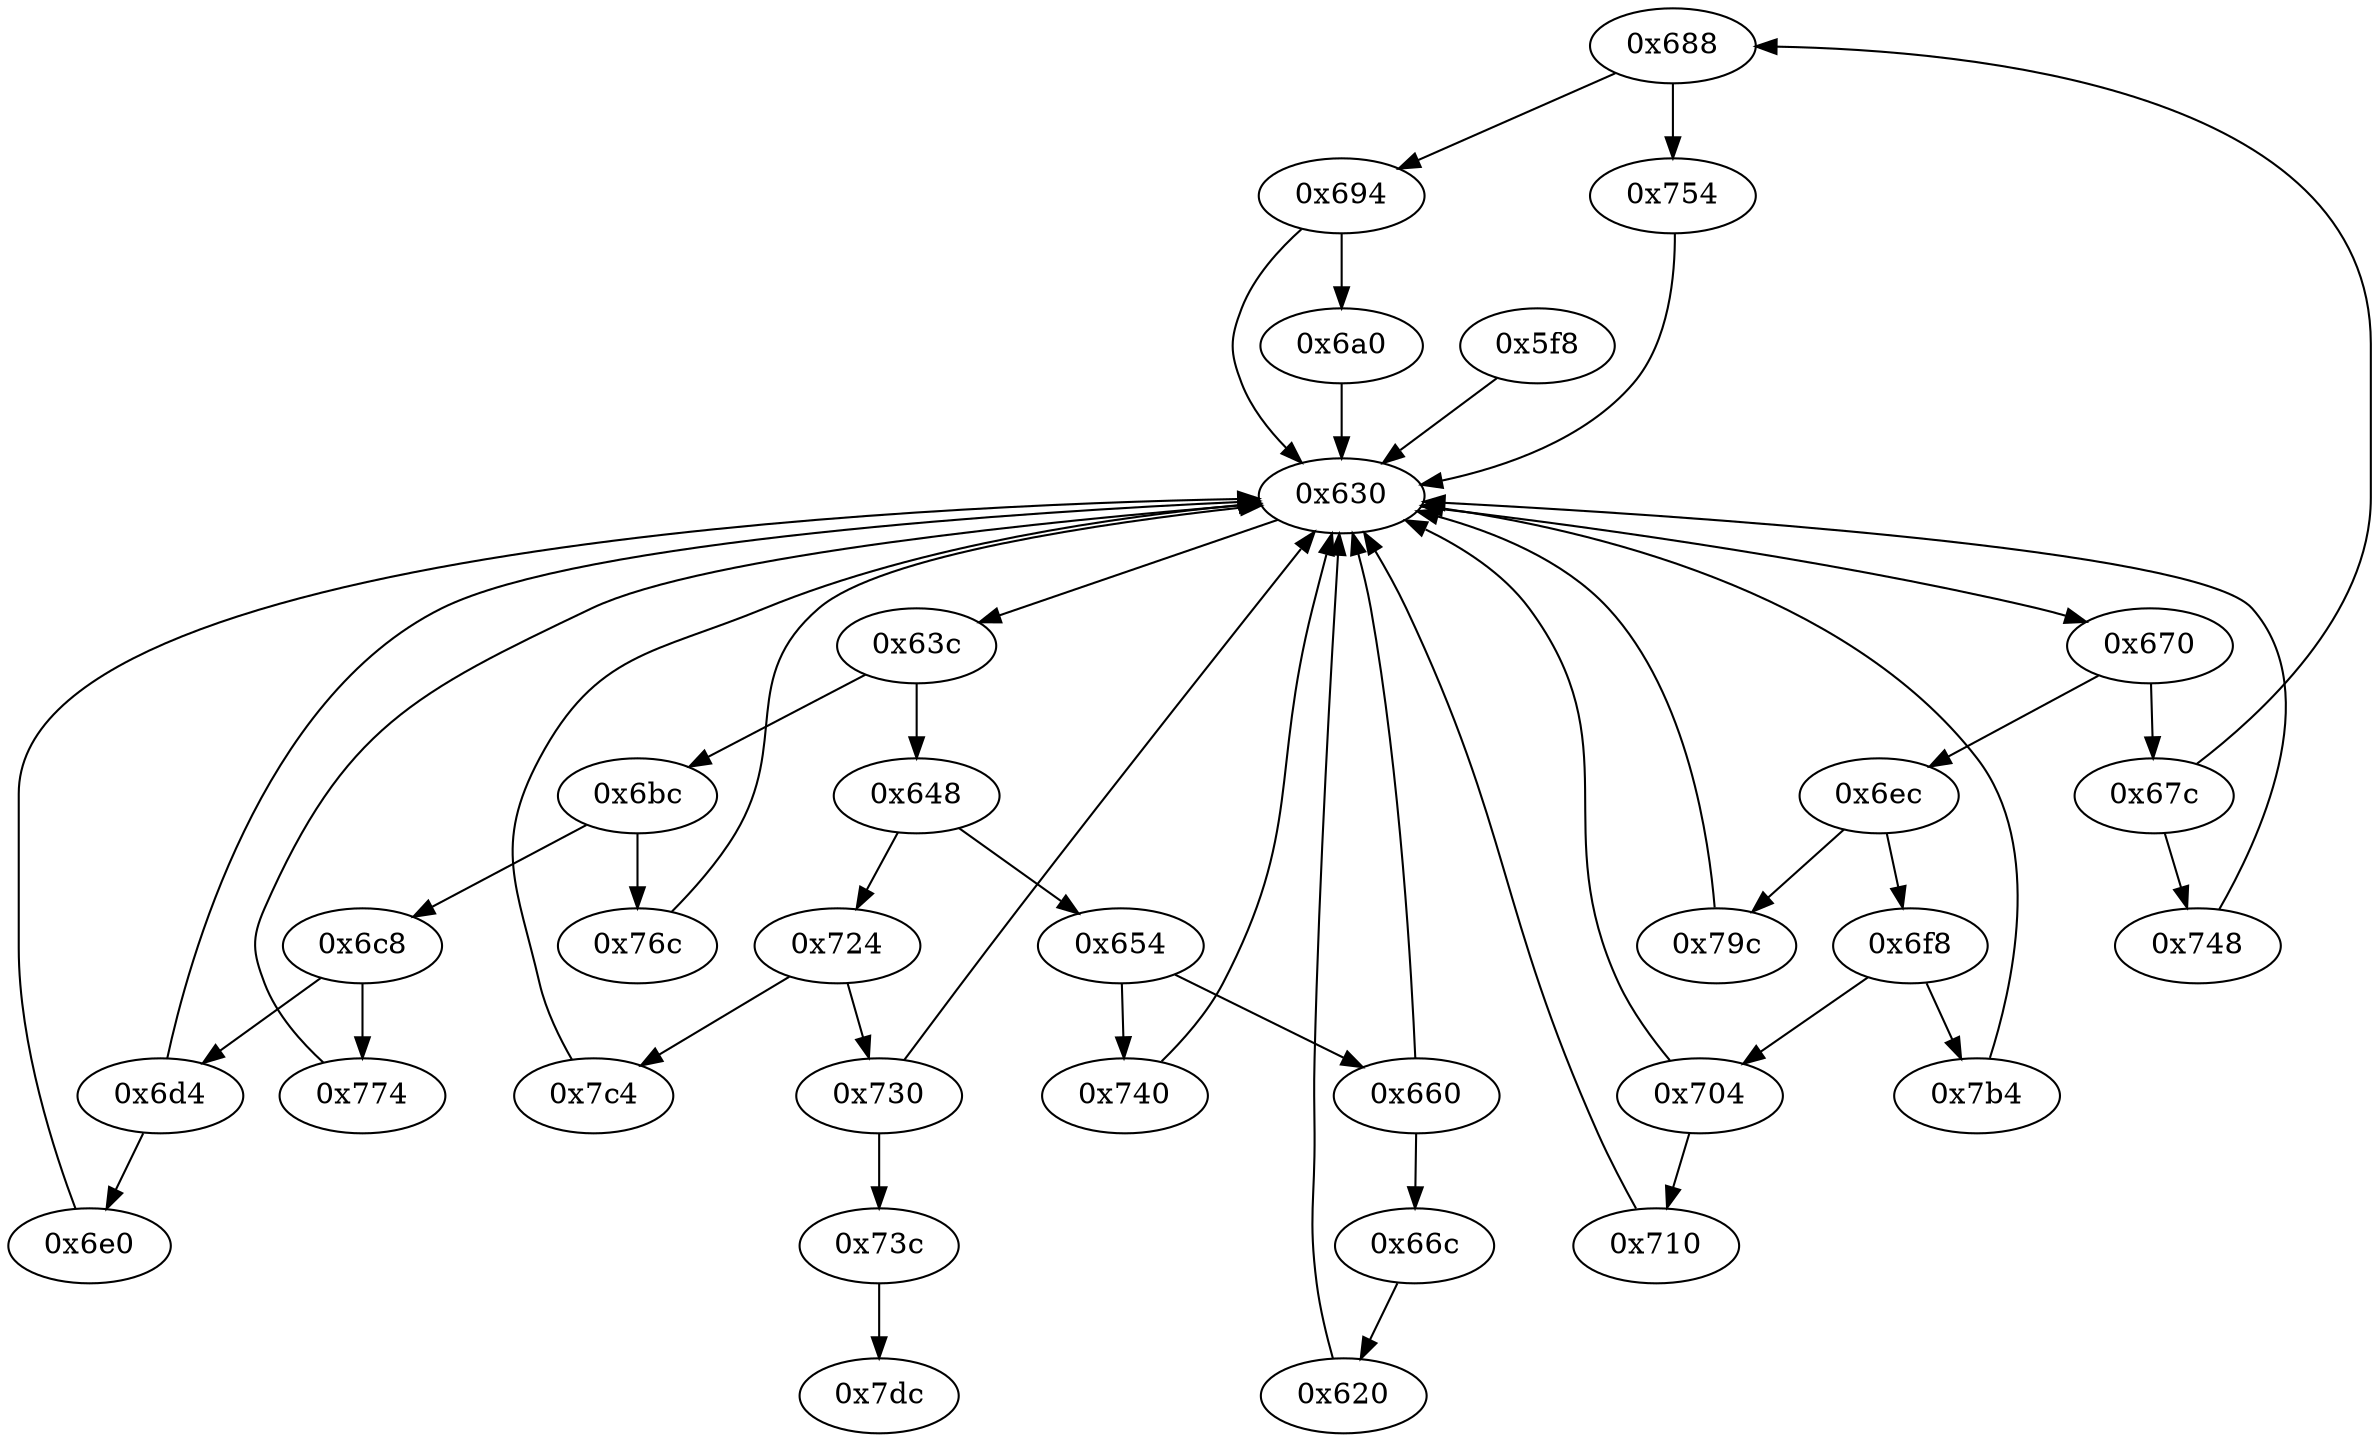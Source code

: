 strict digraph "" {
	"0x688"	 [opcode="[u'ldr', u'cmp', u'b']"];
	"0x754"	 [opcode="[u'ldrb', u'ldr', u'ldr', u'cmp', u'mov', u'b']"];
	"0x688" -> "0x754";
	"0x694"	 [opcode="[u'ldr', u'cmp', u'b']"];
	"0x688" -> "0x694";
	"0x6a0"	 [opcode="[u'ldr', u'cmp', u'mov', u'mov', u'strb', u'ldr', u'b']"];
	"0x630"	 [opcode="[u'ldr', u'cmp', u'b']"];
	"0x6a0" -> "0x630";
	"0x6e0"	 [opcode="[u'ldr', u'mov', u'b']"];
	"0x6e0" -> "0x630";
	"0x79c"	 [opcode="[u'ldr', u'ldr', u'add', u'str', u'ldr', u'b']"];
	"0x79c" -> "0x630";
	"0x7c4"	 [opcode="[u'ldr', u'ldr', u'mul', u'str', u'ldr', u'b']"];
	"0x7c4" -> "0x630";
	"0x710"	 [opcode="[u'ldr', u'mov', u'add', u'mov', u'b']"];
	"0x710" -> "0x630";
	"0x670"	 [opcode="[u'ldr', u'cmp', u'b']"];
	"0x6ec"	 [opcode="[u'ldr', u'cmp', u'b']"];
	"0x670" -> "0x6ec";
	"0x67c"	 [opcode="[u'ldr', u'cmp', u'b']"];
	"0x670" -> "0x67c";
	"0x6c8"	 [opcode="[u'ldr', u'cmp', u'b']"];
	"0x774"	 [opcode="[u'str', u'str', u'ldr', u'ldrb', u'ldr', u'ldr', u'ldr', u'cmp', u'mov', u'b']"];
	"0x6c8" -> "0x774";
	"0x6d4"	 [opcode="[u'ldr', u'cmp', u'b']"];
	"0x6c8" -> "0x6d4";
	"0x654"	 [opcode="[u'ldr', u'cmp', u'b']"];
	"0x660"	 [opcode="[u'ldr', u'cmp', u'b']"];
	"0x654" -> "0x660";
	"0x740"	 [opcode="[u'ldr', u'b']"];
	"0x654" -> "0x740";
	"0x730"	 [opcode="[u'ldr', u'cmp', u'b']"];
	"0x730" -> "0x630";
	"0x73c"	 [opcode="[u'b']"];
	"0x730" -> "0x73c";
	"0x66c"	 [opcode="[u'b']"];
	"0x620"	 [opcode="[u'ldr', u'mov', u'bl', u'ldr']"];
	"0x66c" -> "0x620";
	"0x76c"	 [opcode="[u'ldr', u'b']"];
	"0x76c" -> "0x630";
	"0x754" -> "0x630";
	"0x7dc"	 [opcode="[u'mov', u'sub', u'pop']"];
	"0x630" -> "0x670";
	"0x63c"	 [opcode="[u'ldr', u'cmp', u'b']"];
	"0x630" -> "0x63c";
	"0x774" -> "0x630";
	"0x694" -> "0x6a0";
	"0x694" -> "0x630";
	"0x6ec" -> "0x79c";
	"0x6f8"	 [opcode="[u'ldr', u'cmp', u'b']"];
	"0x6ec" -> "0x6f8";
	"0x7b4"	 [opcode="[u'mov', u'mov', u'mov', u'b']"];
	"0x6f8" -> "0x7b4";
	"0x704"	 [opcode="[u'ldr', u'cmp', u'b']"];
	"0x6f8" -> "0x704";
	"0x6d4" -> "0x6e0";
	"0x6d4" -> "0x630";
	"0x7b4" -> "0x630";
	"0x660" -> "0x66c";
	"0x660" -> "0x630";
	"0x704" -> "0x710";
	"0x704" -> "0x630";
	"0x648"	 [opcode="[u'ldr', u'cmp', u'b']"];
	"0x648" -> "0x654";
	"0x724"	 [opcode="[u'ldr', u'cmp', u'b']"];
	"0x648" -> "0x724";
	"0x724" -> "0x7c4";
	"0x724" -> "0x730";
	"0x63c" -> "0x648";
	"0x6bc"	 [opcode="[u'ldr', u'cmp', u'b']"];
	"0x63c" -> "0x6bc";
	"0x67c" -> "0x688";
	"0x748"	 [opcode="[u'ldr', u'mov', u'b']"];
	"0x67c" -> "0x748";
	"0x6bc" -> "0x6c8";
	"0x6bc" -> "0x76c";
	"0x748" -> "0x630";
	"0x5f8"	 [opcode="[u'push', u'add', u'sub', u'mov', u'ldr', u'ldr', u'ldr', u'ldr', u'add', u'b']"];
	"0x5f8" -> "0x630";
	"0x73c" -> "0x7dc";
	"0x620" -> "0x630";
	"0x740" -> "0x630";
}
